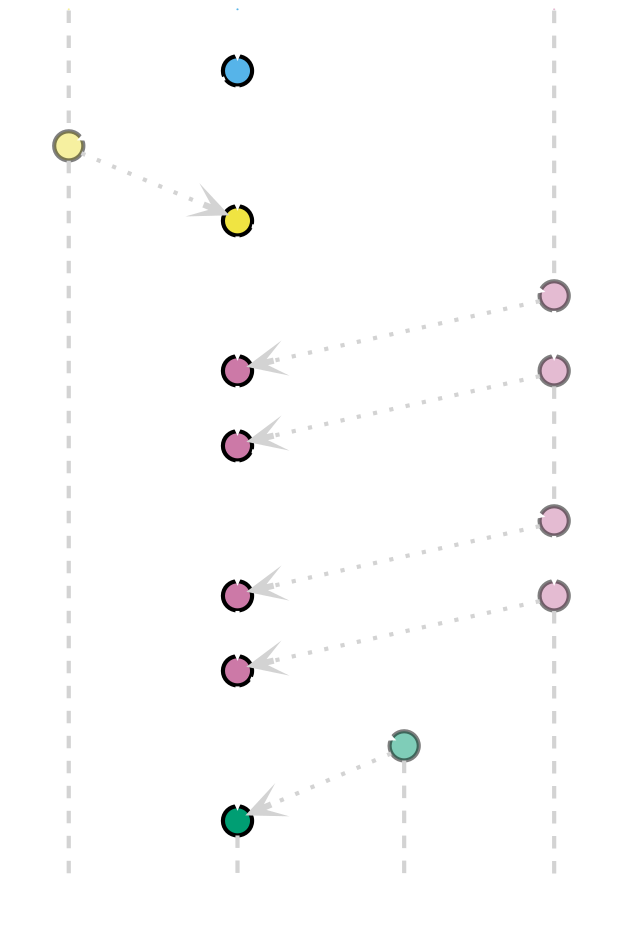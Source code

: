 digraph git_no_ff {
    rankdir="TB"
    nodesep=0.2
    ranksep=0.3

    bgcolor = transparent

    // Global settings
    node [
        style=filled
        color="black"
        fontname="Inconsolata"
        fontcolor=black
    ]
    edge [
        arrowhead=vee
        color="white"
        penwidth=2
    ]

    // Branch label nodes
    node [
        fixedsize=false
        penwidth=0
        fillcolor=none
        shape=none
        width=0
        height=0
        margin="0.05"
    ]
    subgraph {
        rank=sink
        me [label="dev/gfdl", group="main", fontcolor = white]
    }
    subgraph {
        rank=sink
        ae [label="user/a", group="a", fontcolor = white]
    }
    subgraph {
        rank=sink
        be [label="user/b", group="b", fontcolor = white]
    }
    subgraph {
        rank=sink
        ce [label="user/c", group="c", fontcolor = white]
    }

    // Commit nodes
    node [
        width=0.2
        height=0.2
        label=""
        shape=circle
        penwidth=2
    ]

    // main branch
    edge [weight = 2]
    node [
        group="main"
        fillcolor="#56B4E9"
    ]
    m1 -> mb1 -> ma1 -> ma2 -> ma3 -> ma4 -> mc1
    mb1 [fillcolor="#F0E442"]
    ma1 [fillcolor="#CC79A7"]
    ma2 [fillcolor="#CC79A7"]
    ma3 [fillcolor="#CC79A7"]
    ma4 [fillcolor="#CC79A7"]
    mc1 [fillcolor="#009E73"]
    subgraph {
        rank=source
        ms [label="", width=0, height=0, penwidth=0]
    }
    ms -> m1
    mc1 -> me [color="lightgray", style=dashed, arrowhead=none]
// user C
    node [
        group="c"
        fillcolor = "#009E7380"
        color="#00000080"
    ]
    //subgraph {
    //    rank=source
    //    cs [label="", width=0, height=0, penwidth=0]
    //}
    //cs -> c1 -> ce [color="lightgray", style=dashed, arrowhead=none]
    c1 -> ce [color="lightgray", style=dashed, arrowhead=none]

    // user A
    node [
        group="a"
        fillcolor="#CC79A780"
        color="#00000080"
    ]
    a1 -> a2
    a3 -> a4
    subgraph {
        rank=source
        as [label="", width=0, height=0, penwidth=0]
    }
    as -> a1 [color="lightgray", style=dashed, arrowhead=none]
    a2 -> a3 [color="lightgray", style=dashed, arrowhead=none]
    a4 -> ae [color="lightgray", style=dashed, arrowhead=none]

    // user B
    node [
        group="b"
        fillcolor="#F0E44280" 
        color="#00000080"
    ]
    subgraph {
        rank=source
        bs [label="", width=0, height=0, penwidth=0]
    }
    bs -> b1 -> be [color="lightgray", style=dashed, arrowhead=none]

    // Branch interactions
    m1 -> b1
    mb1 -> a1
    ma2 -> a3
    ma4 -> c1

    edge [color="lightgray", style=dotted]
    a1 -> ma1
    a2 -> ma2
    a3 -> ma3
    a4 -> ma4
    b1 -> mb1
    c1 -> mc1 
}

